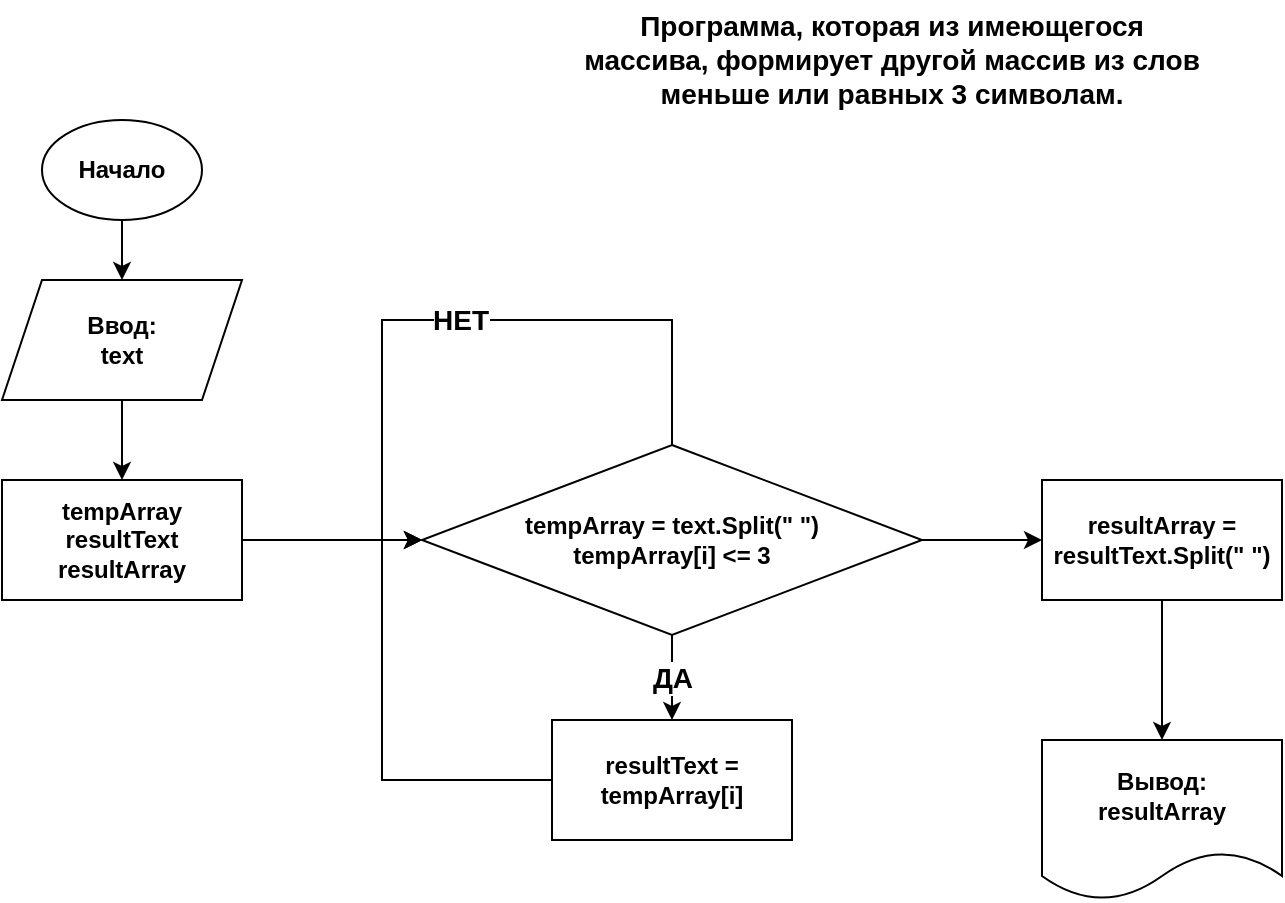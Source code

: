 <mxfile version="20.8.20" type="device"><diagram id="C5RBs43oDa-KdzZeNtuy" name="Page-1"><mxGraphModel dx="1386" dy="791" grid="1" gridSize="10" guides="1" tooltips="1" connect="1" arrows="1" fold="1" page="1" pageScale="1" pageWidth="827" pageHeight="1169" math="0" shadow="0"><root><mxCell id="WIyWlLk6GJQsqaUBKTNV-0"/><mxCell id="WIyWlLk6GJQsqaUBKTNV-1" parent="WIyWlLk6GJQsqaUBKTNV-0"/><mxCell id="S-TD-y2Au_UvOxfv3c1k-2" style="edgeStyle=orthogonalEdgeStyle;rounded=0;orthogonalLoop=1;jettySize=auto;html=1;exitX=0.5;exitY=1;exitDx=0;exitDy=0;entryX=0.5;entryY=0;entryDx=0;entryDy=0;" edge="1" parent="WIyWlLk6GJQsqaUBKTNV-1" source="S-TD-y2Au_UvOxfv3c1k-0" target="S-TD-y2Au_UvOxfv3c1k-1"><mxGeometry relative="1" as="geometry"/></mxCell><mxCell id="S-TD-y2Au_UvOxfv3c1k-0" value="Начало" style="ellipse;whiteSpace=wrap;html=1;fontStyle=1" vertex="1" parent="WIyWlLk6GJQsqaUBKTNV-1"><mxGeometry x="130" y="160" width="80" height="50" as="geometry"/></mxCell><mxCell id="S-TD-y2Au_UvOxfv3c1k-4" style="edgeStyle=orthogonalEdgeStyle;rounded=0;orthogonalLoop=1;jettySize=auto;html=1;exitX=0.5;exitY=1;exitDx=0;exitDy=0;entryX=0.5;entryY=0;entryDx=0;entryDy=0;" edge="1" parent="WIyWlLk6GJQsqaUBKTNV-1" source="S-TD-y2Au_UvOxfv3c1k-1" target="S-TD-y2Au_UvOxfv3c1k-3"><mxGeometry relative="1" as="geometry"/></mxCell><mxCell id="S-TD-y2Au_UvOxfv3c1k-1" value="Ввод:&lt;br&gt;text" style="shape=parallelogram;perimeter=parallelogramPerimeter;whiteSpace=wrap;html=1;fixedSize=1;fontStyle=1" vertex="1" parent="WIyWlLk6GJQsqaUBKTNV-1"><mxGeometry x="110" y="240" width="120" height="60" as="geometry"/></mxCell><mxCell id="S-TD-y2Au_UvOxfv3c1k-6" value="" style="edgeStyle=orthogonalEdgeStyle;rounded=0;orthogonalLoop=1;jettySize=auto;html=1;" edge="1" parent="WIyWlLk6GJQsqaUBKTNV-1" source="S-TD-y2Au_UvOxfv3c1k-3" target="S-TD-y2Au_UvOxfv3c1k-5"><mxGeometry relative="1" as="geometry"/></mxCell><mxCell id="S-TD-y2Au_UvOxfv3c1k-3" value="tempArray&lt;br&gt;resultText&lt;br&gt;resultArray" style="whiteSpace=wrap;html=1;fontStyle=1;" vertex="1" parent="WIyWlLk6GJQsqaUBKTNV-1"><mxGeometry x="110" y="340" width="120" height="60" as="geometry"/></mxCell><mxCell id="S-TD-y2Au_UvOxfv3c1k-8" value="ДА" style="edgeStyle=orthogonalEdgeStyle;rounded=0;orthogonalLoop=1;jettySize=auto;html=1;exitX=0.5;exitY=1;exitDx=0;exitDy=0;entryX=0.5;entryY=0;entryDx=0;entryDy=0;fontStyle=1;fontSize=14;" edge="1" parent="WIyWlLk6GJQsqaUBKTNV-1" source="S-TD-y2Au_UvOxfv3c1k-5" target="S-TD-y2Au_UvOxfv3c1k-7"><mxGeometry relative="1" as="geometry"/></mxCell><mxCell id="S-TD-y2Au_UvOxfv3c1k-10" value="НЕТ" style="edgeStyle=orthogonalEdgeStyle;rounded=0;orthogonalLoop=1;jettySize=auto;html=1;exitX=0.5;exitY=0;exitDx=0;exitDy=0;fontSize=14;fontStyle=1" edge="1" parent="WIyWlLk6GJQsqaUBKTNV-1" source="S-TD-y2Au_UvOxfv3c1k-5"><mxGeometry relative="1" as="geometry"><mxPoint x="320" y="370" as="targetPoint"/><Array as="points"><mxPoint x="445" y="260"/><mxPoint x="300" y="260"/><mxPoint x="300" y="370"/></Array></mxGeometry></mxCell><mxCell id="S-TD-y2Au_UvOxfv3c1k-12" value="" style="edgeStyle=orthogonalEdgeStyle;rounded=0;orthogonalLoop=1;jettySize=auto;html=1;fontSize=14;" edge="1" parent="WIyWlLk6GJQsqaUBKTNV-1" source="S-TD-y2Au_UvOxfv3c1k-5" target="S-TD-y2Au_UvOxfv3c1k-11"><mxGeometry relative="1" as="geometry"/></mxCell><mxCell id="S-TD-y2Au_UvOxfv3c1k-5" value="tempArray = text.Split(&quot; &quot;)&lt;br&gt;tempArray[i] &amp;lt;= 3" style="rhombus;whiteSpace=wrap;html=1;fontStyle=1;" vertex="1" parent="WIyWlLk6GJQsqaUBKTNV-1"><mxGeometry x="320" y="322.5" width="250" height="95" as="geometry"/></mxCell><mxCell id="S-TD-y2Au_UvOxfv3c1k-9" style="edgeStyle=orthogonalEdgeStyle;rounded=0;orthogonalLoop=1;jettySize=auto;html=1;exitX=0;exitY=0.5;exitDx=0;exitDy=0;entryX=0;entryY=0.5;entryDx=0;entryDy=0;fontSize=14;" edge="1" parent="WIyWlLk6GJQsqaUBKTNV-1" source="S-TD-y2Au_UvOxfv3c1k-7" target="S-TD-y2Au_UvOxfv3c1k-5"><mxGeometry relative="1" as="geometry"/></mxCell><mxCell id="S-TD-y2Au_UvOxfv3c1k-7" value="resultText = tempArray[i]" style="whiteSpace=wrap;html=1;fontStyle=1;" vertex="1" parent="WIyWlLk6GJQsqaUBKTNV-1"><mxGeometry x="385" y="460" width="120" height="60" as="geometry"/></mxCell><mxCell id="S-TD-y2Au_UvOxfv3c1k-14" value="" style="edgeStyle=orthogonalEdgeStyle;rounded=0;orthogonalLoop=1;jettySize=auto;html=1;fontSize=14;" edge="1" parent="WIyWlLk6GJQsqaUBKTNV-1" source="S-TD-y2Au_UvOxfv3c1k-11" target="S-TD-y2Au_UvOxfv3c1k-13"><mxGeometry relative="1" as="geometry"/></mxCell><mxCell id="S-TD-y2Au_UvOxfv3c1k-11" value="resultArray = resultText.Split(&quot; &quot;)" style="whiteSpace=wrap;html=1;fontStyle=1;" vertex="1" parent="WIyWlLk6GJQsqaUBKTNV-1"><mxGeometry x="630" y="340" width="120" height="60" as="geometry"/></mxCell><mxCell id="S-TD-y2Au_UvOxfv3c1k-13" value="Вывод:&lt;br&gt;resultArray" style="shape=document;whiteSpace=wrap;html=1;boundedLbl=1;fontStyle=1;" vertex="1" parent="WIyWlLk6GJQsqaUBKTNV-1"><mxGeometry x="630" y="470" width="120" height="80" as="geometry"/></mxCell><mxCell id="S-TD-y2Au_UvOxfv3c1k-15" value="Программа, которая из имеющегося массива, формирует другой массив из слов меньше или равных 3 символам." style="text;html=1;strokeColor=none;fillColor=none;align=center;verticalAlign=middle;whiteSpace=wrap;rounded=0;fontSize=14;fontStyle=1" vertex="1" parent="WIyWlLk6GJQsqaUBKTNV-1"><mxGeometry x="400" y="100" width="310" height="60" as="geometry"/></mxCell></root></mxGraphModel></diagram></mxfile>